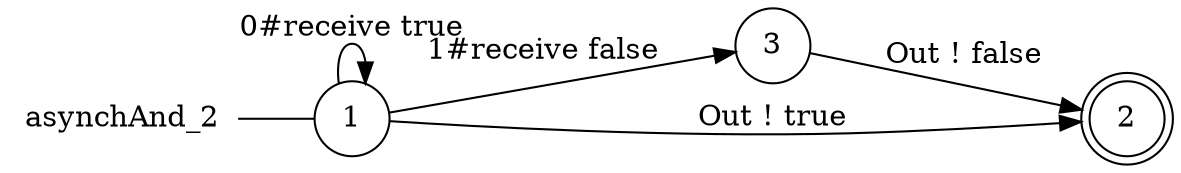 digraph asynchAnd_2 {
	rankdir="LR";
	n_0 [label="asynchAnd_2", shape="plaintext"];
	n_1 [id="1", shape=circle, label="1"];
	n_0 -> n_1 [arrowhead=none];
	n_2 [id="2", shape=circle, label="3"];
	n_3 [id="3", shape=doublecircle, label="2"];

	n_1 -> n_1 [id="[$e|7]", label="0#receive true"];
	n_2 -> n_3 [id="[$e|9]", label="Out ! false"];
	n_1 -> n_2 [id="[$e|6]", label="1#receive false"];
	n_1 -> n_3 [id="[$e|5]", label="Out ! true"];
}
